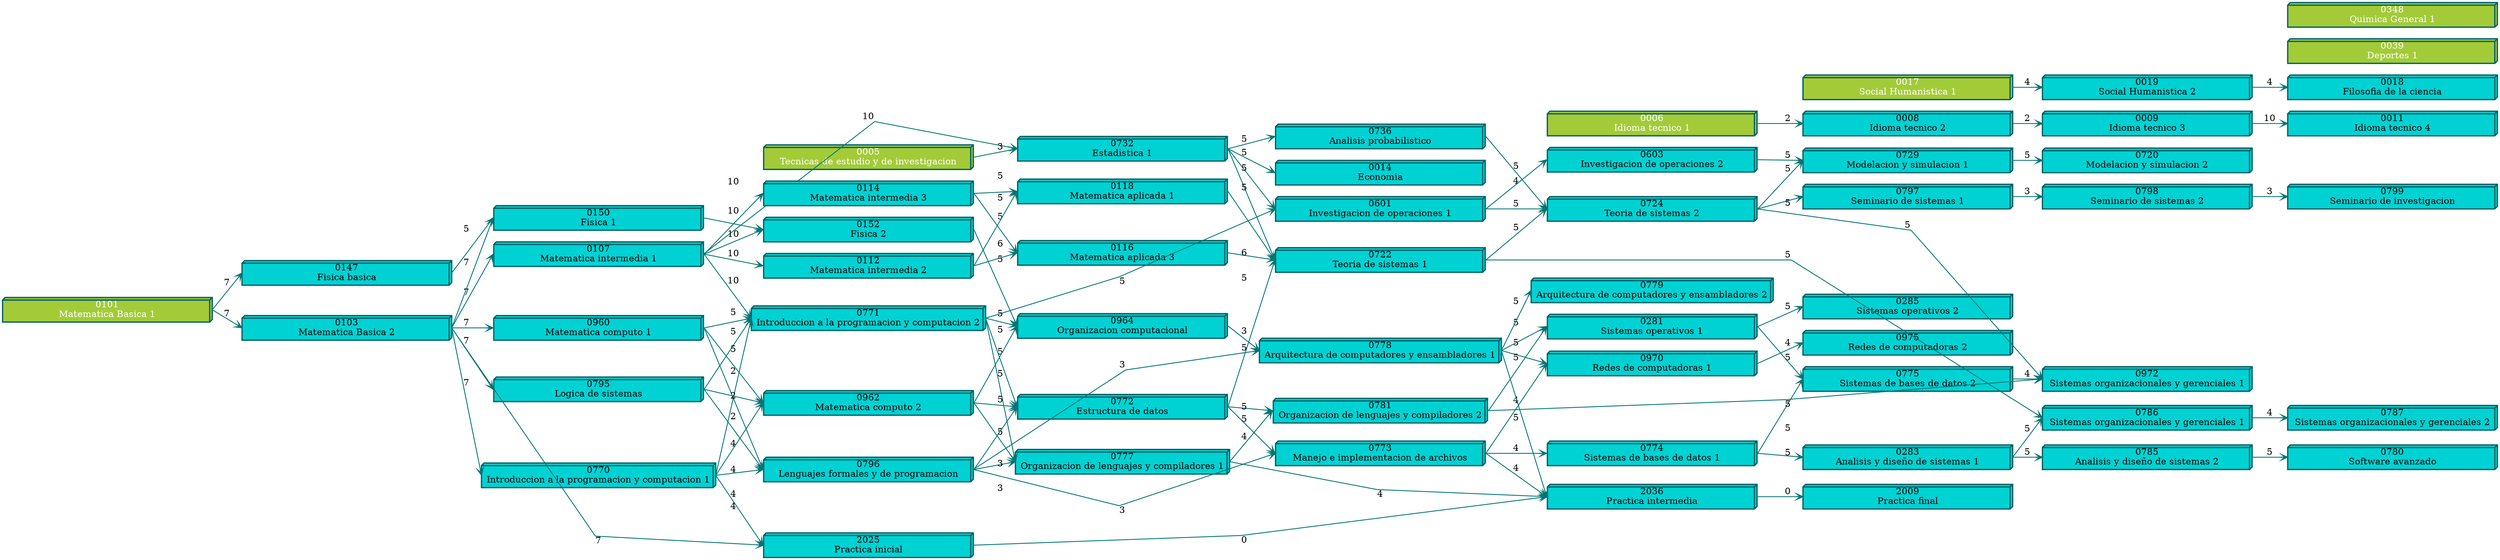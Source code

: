 

digraph G {
rankdir=RL;
splines=false;
node[shape=box3d color="#006266" style = "filled" fillcolor = "#00d2d3" penwidth=2 width=4.5]
edge[color="#027575" penwidth=1.3 dir="back" arrowtail="vee"]; 
n0147 [label="0147\nFisica basica"]
n0147 -> n0101[label="7" tailport=w headport=e];
n0101 [label="0101\nMatematica Basica 1" shape=box3d color="#006266" style="filled" fillcolor="#A3CB38" fontcolor=white penwidth=2]
n0770 [label="0770\nIntroduccion a la programacion y computacion 1"]
n0770 -> n0103[label="7" tailport=w headport=e];
n0103 [label="0103\nMatematica Basica 2"]
n0103 -> n0101[label="7" tailport=w headport=e];
n0781 [label="0781\nOrganizacion de lenguajes y compiladores 2"]
n0781 -> n0777[label="4" tailport=w headport=e];
n0781 -> n0772[label="5" tailport=w headport=e];
n0777 [label="0777\nOrganizacion de lenguajes y compiladores 1"]
n0777 -> n0771[label="5" tailport=w headport=e];
n0777 -> n0796[label="3" tailport=w headport=e];
n0777 -> n0962[label="5" tailport=w headport=e];
n0772 [label="0772\nEstructura de datos"]
n0772 -> n0771[label="5" tailport=w headport=e];
n0772 -> n0796[label="3" tailport=w headport=e];
n0772 -> n0962[label="5" tailport=w headport=e];
n0771 [label="0771\nIntroduccion a la programacion y computacion 2"]
n0771 -> n0107[label="10" tailport=w headport=e];
n0771 -> n0770[label="4" tailport=w headport=e];
n0771 -> n0795[label="2" tailport=w headport=e];
n0771 -> n0960[label="5" tailport=w headport=e];
n0796 [label="0796\nLenguajes formales y de programacion"]
n0796 -> n0770[label="4" tailport=w headport=e];
n0796 -> n0795[label="2" tailport=w headport=e];
n0796 -> n0960[label="5" tailport=w headport=e];
n0962 [label="0962\nMatematica computo 2"]
n0962 -> n0770[label="4" tailport=w headport=e];
n0962 -> n0795[label="2" tailport=w headport=e];
n0962 -> n0960[label="5" tailport=w headport=e];
n0107 [label="0107\nMatematica intermedia 1"]
n0107 -> n0103[label="7" tailport=w headport=e];
n0795 [label="0795\nLogica de sistemas"]
n0795 -> n0103[label="7" tailport=w headport=e];
n0960 [label="0960\nMatematica computo 1"]
n0960 -> n0103[label="7" tailport=w headport=e];
n0008 [label="0008\nIdioma tecnico 2"]
n0008 -> n0006[label="2" tailport=w headport=e];
n0006 [label="0006\nIdioma tecnico 1" shape=box3d color="#006266" style="filled" fillcolor="#A3CB38" fontcolor=white penwidth=2]
n0017 [label="0017\nSocial Humanistica 1" shape=box3d color="#006266" style="filled" fillcolor="#A3CB38" fontcolor=white penwidth=2]
n0039 [label="0039\nDeportes 1" shape=box3d color="#006266" style="filled" fillcolor="#A3CB38" fontcolor=white penwidth=2]
n0005 [label="0005\nTecnicas de estudio y de investigacion" shape=box3d color="#006266" style="filled" fillcolor="#A3CB38" fontcolor=white penwidth=2]
n0009 [label="0009\nIdioma tecnico 3"]
n0009 -> n0008[label="2" tailport=w headport=e];
n0011 [label="0011\nIdioma tecnico 4"]
n0011 -> n0009[label="10" tailport=w headport=e];
n0014 [label="0014\nEconomia"]
n0014 -> n0732[label="5" tailport=w headport=e];
n0732 [label="0732\nEstadistica 1"]
n0732 -> n0107[label="10" tailport=w headport=e];
n0732 -> n0005[label="3" tailport=w headport=e];
n0018 [label="0018\nFilosofia de la ciencia"]
n0018 -> n0019[label="4" tailport=w headport=e];
n0019 [label="0019\nSocial Humanistica 2"]
n0019 -> n0017[label="4" tailport=w headport=e];
n0112 [label="0112\nMatematica intermedia 2"]
n0112 -> n0107[label="10" tailport=w headport=e];
n0114 [label="0114\nMatematica intermedia 3"]
n0114 -> n0107[label="10" tailport=w headport=e];
n0116 [label="0116\nMatematica aplicada 3"]
n0116 -> n0112[label="5" tailport=w headport=e];
n0116 -> n0114[label="5" tailport=w headport=e];
n0118 [label="0118\nMatematica aplicada 1"]
n0118 -> n0112[label="5" tailport=w headport=e];
n0118 -> n0114[label="5" tailport=w headport=e];
n0281 [label="0281\nSistemas operativos 1"]
n0281 -> n0781[label="5" tailport=w headport=e];
n0281 -> n0778[label="5" tailport=w headport=e];
n0778 [label="0778\nArquitectura de computadores y ensambladores 1"]
n0778 -> n0796[label="3" tailport=w headport=e];
n0778 -> n0964[label="3" tailport=w headport=e];
n0964 [label="0964\nOrganizacion computacional"]
n0964 -> n0152[label="6" tailport=w headport=e];
n0964 -> n0771[label="5" tailport=w headport=e];
n0964 -> n0962[label="5" tailport=w headport=e];
n0152 [label="0152\nFisica 2"]
n0152 -> n0107[label="10" tailport=w headport=e];
n0152 -> n0150[label="10" tailport=w headport=e];
n0150 [label="0150\nFisica 1"]
n0150 -> n0103[label="7" tailport=w headport=e];
n0150 -> n0147[label="5" tailport=w headport=e];
n0348 [label="0348\nQuimica General 1" shape=box3d color="#006266" style="filled" fillcolor="#A3CB38" fontcolor=white penwidth=2]
n0724 [label="0724\nTeoria de sistemas 2"]
n0724 -> n0722[label="5" tailport=w headport=e];
n0724 -> n0601[label="5" tailport=w headport=e];
n0724 -> n0736[label="4" tailport=w headport=e];
n0722 [label="0722\nTeoria de sistemas 1"]
n0722 -> n0732[label="5" tailport=w headport=e];
n0722 -> n0772[label="5" tailport=w headport=e];
n0722 -> n0116[label="5" tailport=w headport=e];
n0722 -> n0118[label="6" tailport=w headport=e];
n0601 [label="0601\nInvestigacion de operaciones 1"]
n0601 -> n0771[label="5" tailport=w headport=e];
n0601 -> n0732[label="5" tailport=w headport=e];
n0736 [label="0736\nAnalisis probabilistico"]
n0736 -> n0732[label="5" tailport=w headport=e];
n0283 [label="0283\nAnalisis y diseño de sistemas 1"]
n0283 -> n0774[label="5" tailport=w headport=e];
n0774 [label="0774\nSistemas de bases de datos 1"]
n0774 -> n0773[label="4" tailport=w headport=e];
n0773 [label="0773\nManejo e implementacion de archivos"]
n0773 -> n0772[label="5" tailport=w headport=e];
n0773 -> n0796[label="3" tailport=w headport=e];
n0285 [label="0285\nSistemas operativos 2"]
n0285 -> n0281[label="5" tailport=w headport=e];
n0603 [label="0603\nInvestigacion de operaciones 2"]
n0603 -> n0601[label="5" tailport=w headport=e];
n0720 [label="0720\nModelacion y simulacion 2"]
n0720 -> n0729[label="5" tailport=w headport=e];
n0729 [label="0729\nModelacion y simulacion 1"]
n0729 -> n0724[label="5" tailport=w headport=e];
n0729 -> n0603[label="5" tailport=w headport=e];
n0775 [label="0775\nSistemas de bases de datos 2"]
n0775 -> n0281[label="5" tailport=w headport=e];
n0775 -> n0774[label="5" tailport=w headport=e];
n0779 [label="0779\nArquitectura de computadores y ensambladores 2"]
n0779 -> n0778[label="5" tailport=w headport=e];
n0780 [label="0780\nSoftware avanzado"]
n0780 -> n0785[label="5" tailport=w headport=e];
n0785 [label="0785\nAnalisis y diseño de sistemas 2"]
n0785 -> n0283[label="5" tailport=w headport=e];
n0799 [label="0799\nSeminario de investigacion"]
n0799 -> n0798[label="3" tailport=w headport=e];
n0798 [label="0798\nSeminario de sistemas 2"]
n0798 -> n0797[label="3" tailport=w headport=e];
n0797 [label="0797\nSeminario de sistemas 1"]
n0797 -> n0724[label="5" tailport=w headport=e];
n0975 [label="0975\nRedes de computadoras 2"]
n0975 -> n0970[label="4" tailport=w headport=e];
n0970 [label="0970\nRedes de computadoras 1"]
n0970 -> n0773[label="4" tailport=w headport=e];
n0970 -> n0778[label="5" tailport=w headport=e];
n0786 [label="0786\nSistemas organizacionales y gerenciales 1"]
n0786 -> n0283[label="5" tailport=w headport=e];
n0786 -> n0722[label="5" tailport=w headport=e];
n0787 [label="0787\nSistemas organizacionales y gerenciales 2"]
n0787 -> n0786[label="4" tailport=w headport=e];
n0972 [label="0972\nSistemas organizacionales y gerenciales 1"]
n0972 -> n0781[label="5" tailport=w headport=e];
n0972 -> n0775[label="4" tailport=w headport=e];
n0972 -> n0724[label="5" tailport=w headport=e];
n2009 [label="2009\nPractica final"]
n2009 -> n2036[label="0" tailport=w headport=e];
n2036 [label="2036\nPractica intermedia"]
n2036 -> n0778[label="5" tailport=w headport=e];
n2036 -> n0777[label="4" tailport=w headport=e];
n2036 -> n0773[label="4" tailport=w headport=e];
n2036 -> n2025[label="0" tailport=w headport=e];
n2025 [label="2025\nPractica inicial"]
n2025 -> n0103[label="7" tailport=w headport=e];
n2025 -> n0770[label="4" tailport=w headport=e];
}